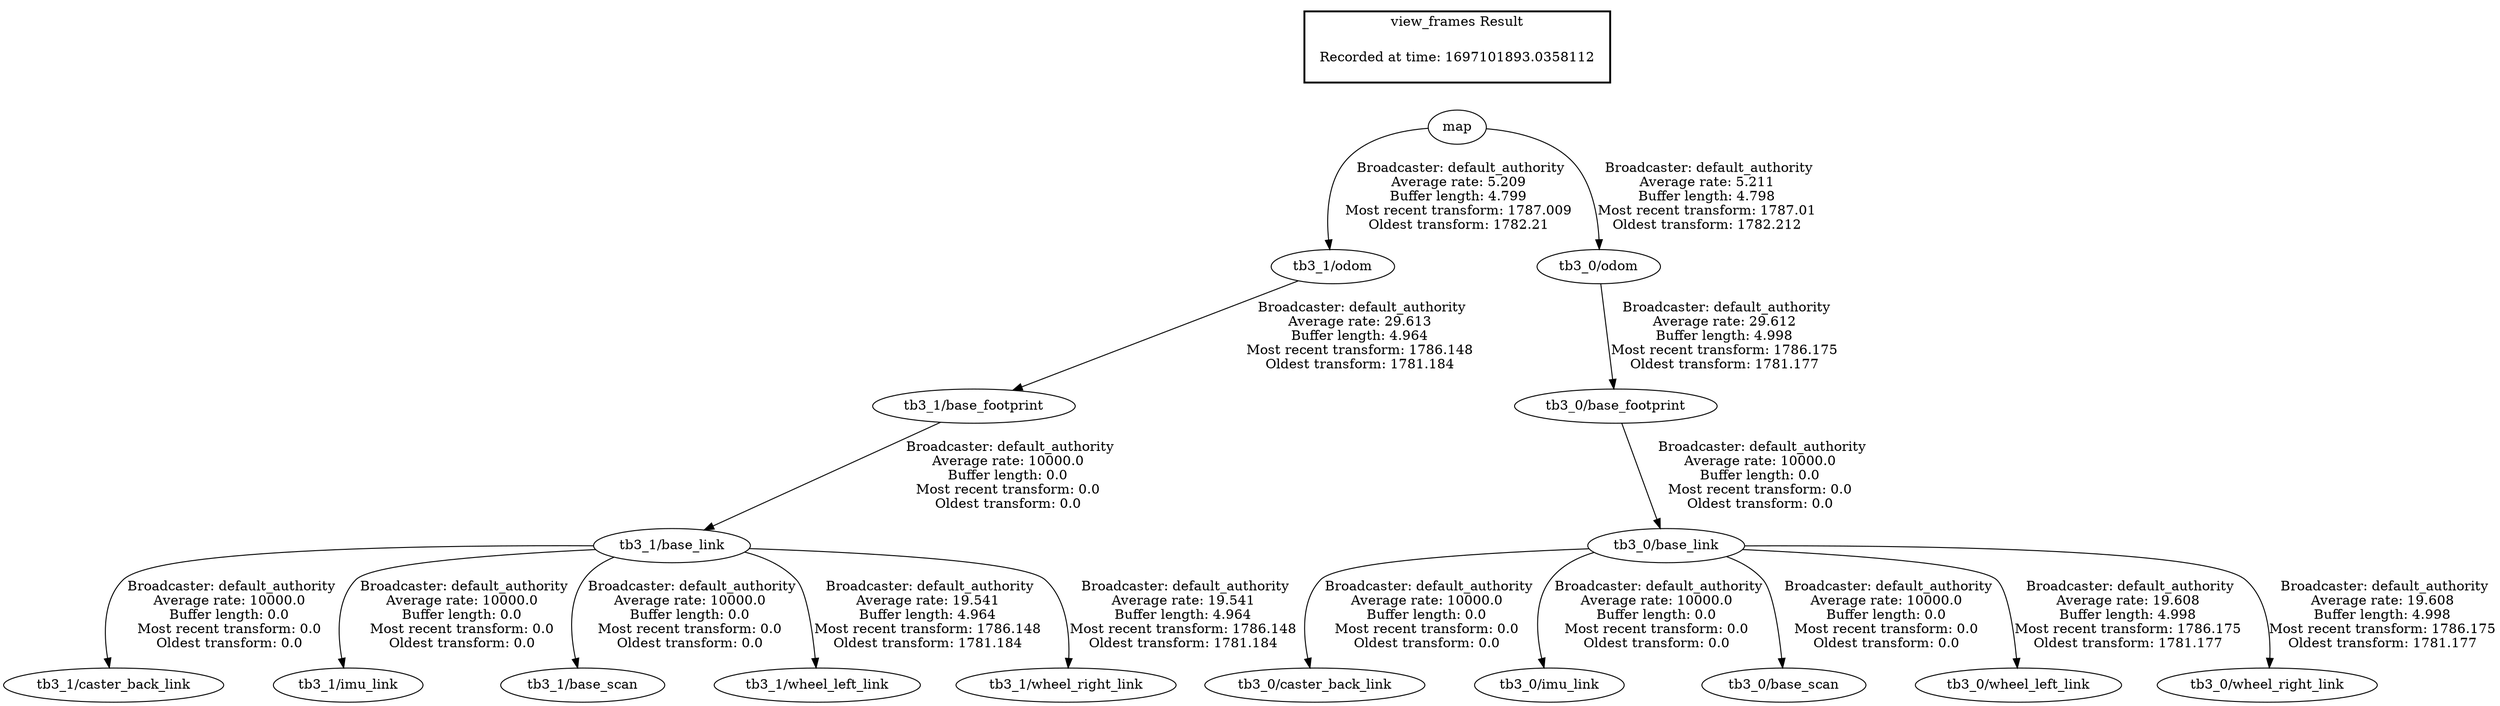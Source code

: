 digraph G {
"tb3_1/base_footprint" -> "tb3_1/base_link"[label=" Broadcaster: default_authority\nAverage rate: 10000.0\nBuffer length: 0.0\nMost recent transform: 0.0\nOldest transform: 0.0\n"];
"tb3_1/odom" -> "tb3_1/base_footprint"[label=" Broadcaster: default_authority\nAverage rate: 29.613\nBuffer length: 4.964\nMost recent transform: 1786.148\nOldest transform: 1781.184\n"];
"tb3_1/base_link" -> "tb3_1/caster_back_link"[label=" Broadcaster: default_authority\nAverage rate: 10000.0\nBuffer length: 0.0\nMost recent transform: 0.0\nOldest transform: 0.0\n"];
"tb3_1/base_link" -> "tb3_1/imu_link"[label=" Broadcaster: default_authority\nAverage rate: 10000.0\nBuffer length: 0.0\nMost recent transform: 0.0\nOldest transform: 0.0\n"];
"tb3_1/base_link" -> "tb3_1/base_scan"[label=" Broadcaster: default_authority\nAverage rate: 10000.0\nBuffer length: 0.0\nMost recent transform: 0.0\nOldest transform: 0.0\n"];
"tb3_0/base_footprint" -> "tb3_0/base_link"[label=" Broadcaster: default_authority\nAverage rate: 10000.0\nBuffer length: 0.0\nMost recent transform: 0.0\nOldest transform: 0.0\n"];
"tb3_0/odom" -> "tb3_0/base_footprint"[label=" Broadcaster: default_authority\nAverage rate: 29.612\nBuffer length: 4.998\nMost recent transform: 1786.175\nOldest transform: 1781.177\n"];
"tb3_0/base_link" -> "tb3_0/caster_back_link"[label=" Broadcaster: default_authority\nAverage rate: 10000.0\nBuffer length: 0.0\nMost recent transform: 0.0\nOldest transform: 0.0\n"];
"tb3_0/base_link" -> "tb3_0/imu_link"[label=" Broadcaster: default_authority\nAverage rate: 10000.0\nBuffer length: 0.0\nMost recent transform: 0.0\nOldest transform: 0.0\n"];
"tb3_0/base_link" -> "tb3_0/base_scan"[label=" Broadcaster: default_authority\nAverage rate: 10000.0\nBuffer length: 0.0\nMost recent transform: 0.0\nOldest transform: 0.0\n"];
"map" -> "tb3_0/odom"[label=" Broadcaster: default_authority\nAverage rate: 5.211\nBuffer length: 4.798\nMost recent transform: 1787.01\nOldest transform: 1782.212\n"];
"tb3_0/base_link" -> "tb3_0/wheel_left_link"[label=" Broadcaster: default_authority\nAverage rate: 19.608\nBuffer length: 4.998\nMost recent transform: 1786.175\nOldest transform: 1781.177\n"];
"tb3_0/base_link" -> "tb3_0/wheel_right_link"[label=" Broadcaster: default_authority\nAverage rate: 19.608\nBuffer length: 4.998\nMost recent transform: 1786.175\nOldest transform: 1781.177\n"];
"map" -> "tb3_1/odom"[label=" Broadcaster: default_authority\nAverage rate: 5.209\nBuffer length: 4.799\nMost recent transform: 1787.009\nOldest transform: 1782.21\n"];
"tb3_1/base_link" -> "tb3_1/wheel_left_link"[label=" Broadcaster: default_authority\nAverage rate: 19.541\nBuffer length: 4.964\nMost recent transform: 1786.148\nOldest transform: 1781.184\n"];
"tb3_1/base_link" -> "tb3_1/wheel_right_link"[label=" Broadcaster: default_authority\nAverage rate: 19.541\nBuffer length: 4.964\nMost recent transform: 1786.148\nOldest transform: 1781.184\n"];
edge [style=invis];
 subgraph cluster_legend { style=bold; color=black; label ="view_frames Result";
"Recorded at time: 1697101893.0358112"[ shape=plaintext ] ;
}->"map";
}